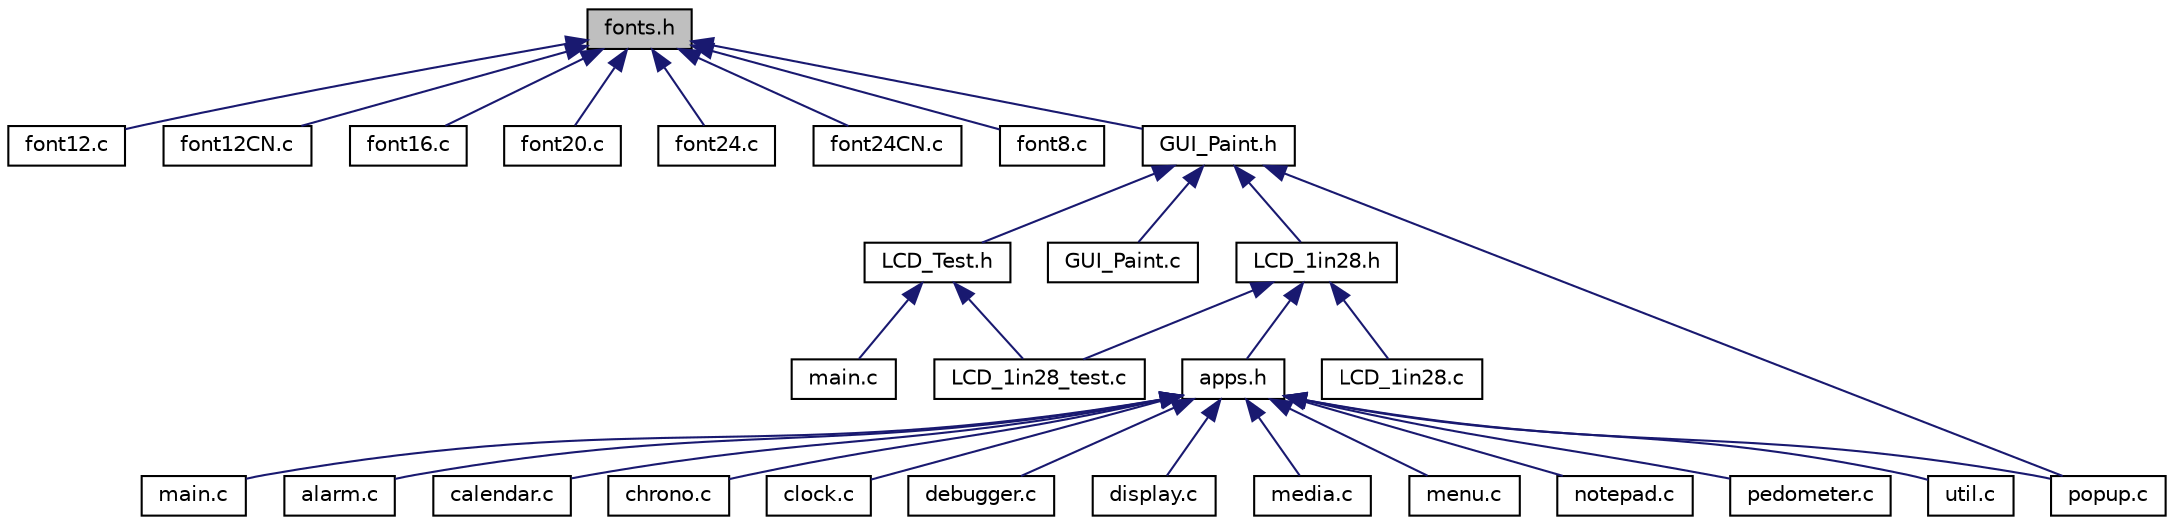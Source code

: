 digraph "fonts.h"
{
 // LATEX_PDF_SIZE
  bgcolor="transparent";
  edge [fontname="Helvetica",fontsize="10",labelfontname="Helvetica",labelfontsize="10"];
  node [fontname="Helvetica",fontsize="10",shape=record];
  Node1 [label="fonts.h",height=0.2,width=0.4,color="black", fillcolor="grey75", style="filled", fontcolor="black",tooltip="Header for fonts.c file."];
  Node1 -> Node2 [dir="back",color="midnightblue",fontsize="10",style="solid",fontname="Helvetica"];
  Node2 [label="font12.c",height=0.2,width=0.4,color="black",URL="$font12_8c.html",tooltip=" "];
  Node1 -> Node3 [dir="back",color="midnightblue",fontsize="10",style="solid",fontname="Helvetica"];
  Node3 [label="font12CN.c",height=0.2,width=0.4,color="black",URL="$font12CN_8c.html",tooltip=" "];
  Node1 -> Node4 [dir="back",color="midnightblue",fontsize="10",style="solid",fontname="Helvetica"];
  Node4 [label="font16.c",height=0.2,width=0.4,color="black",URL="$font16_8c.html",tooltip="This file provides text font16 for STM32xx-EVAL's LCD driver."];
  Node1 -> Node5 [dir="back",color="midnightblue",fontsize="10",style="solid",fontname="Helvetica"];
  Node5 [label="font20.c",height=0.2,width=0.4,color="black",URL="$font20_8c.html",tooltip="This file provides text font20 for STM32xx-EVAL's LCD driver."];
  Node1 -> Node6 [dir="back",color="midnightblue",fontsize="10",style="solid",fontname="Helvetica"];
  Node6 [label="font24.c",height=0.2,width=0.4,color="black",URL="$font24_8c.html",tooltip="This file provides text font24 for STM32xx-EVAL's LCD driver."];
  Node1 -> Node7 [dir="back",color="midnightblue",fontsize="10",style="solid",fontname="Helvetica"];
  Node7 [label="font24CN.c",height=0.2,width=0.4,color="black",URL="$font24CN_8c.html",tooltip=" "];
  Node1 -> Node8 [dir="back",color="midnightblue",fontsize="10",style="solid",fontname="Helvetica"];
  Node8 [label="font8.c",height=0.2,width=0.4,color="black",URL="$font8_8c.html",tooltip=" "];
  Node1 -> Node9 [dir="back",color="midnightblue",fontsize="10",style="solid",fontname="Helvetica"];
  Node9 [label="GUI_Paint.h",height=0.2,width=0.4,color="black",URL="$GUI__Paint_8h.html",tooltip=" "];
  Node9 -> Node10 [dir="back",color="midnightblue",fontsize="10",style="solid",fontname="Helvetica"];
  Node10 [label="LCD_Test.h",height=0.2,width=0.4,color="black",URL="$LCD__Test_8h.html",tooltip=" "];
  Node10 -> Node11 [dir="back",color="midnightblue",fontsize="10",style="solid",fontname="Helvetica"];
  Node11 [label="LCD_1in28_test.c",height=0.2,width=0.4,color="black",URL="$LCD__1in28__test_8c.html",tooltip=" "];
  Node10 -> Node12 [dir="back",color="midnightblue",fontsize="10",style="solid",fontname="Helvetica"];
  Node12 [label="main.c",height=0.2,width=0.4,color="black",URL="$waveshare_2main_8c.html",tooltip=" "];
  Node9 -> Node13 [dir="back",color="midnightblue",fontsize="10",style="solid",fontname="Helvetica"];
  Node13 [label="GUI_Paint.c",height=0.2,width=0.4,color="black",URL="$GUI__Paint_8c.html",tooltip=" "];
  Node9 -> Node14 [dir="back",color="midnightblue",fontsize="10",style="solid",fontname="Helvetica"];
  Node14 [label="LCD_1in28.h",height=0.2,width=0.4,color="black",URL="$LCD__1in28_8h.html",tooltip=" "];
  Node14 -> Node15 [dir="back",color="midnightblue",fontsize="10",style="solid",fontname="Helvetica"];
  Node15 [label="apps.h",height=0.2,width=0.4,color="black",URL="$apps_8h.html",tooltip=" "];
  Node15 -> Node16 [dir="back",color="midnightblue",fontsize="10",style="solid",fontname="Helvetica"];
  Node16 [label="main.c",height=0.2,width=0.4,color="black",URL="$main_8c.html",tooltip=" "];
  Node15 -> Node17 [dir="back",color="midnightblue",fontsize="10",style="solid",fontname="Helvetica"];
  Node17 [label="alarm.c",height=0.2,width=0.4,color="black",URL="$wp__apps_2src_2alarm_8c.html",tooltip=" "];
  Node15 -> Node18 [dir="back",color="midnightblue",fontsize="10",style="solid",fontname="Helvetica"];
  Node18 [label="calendar.c",height=0.2,width=0.4,color="black",URL="$calendar_8c.html",tooltip=" "];
  Node15 -> Node19 [dir="back",color="midnightblue",fontsize="10",style="solid",fontname="Helvetica"];
  Node19 [label="chrono.c",height=0.2,width=0.4,color="black",URL="$chrono_8c.html",tooltip=" "];
  Node15 -> Node20 [dir="back",color="midnightblue",fontsize="10",style="solid",fontname="Helvetica"];
  Node20 [label="clock.c",height=0.2,width=0.4,color="black",URL="$clock_8c.html",tooltip=" "];
  Node15 -> Node21 [dir="back",color="midnightblue",fontsize="10",style="solid",fontname="Helvetica"];
  Node21 [label="debugger.c",height=0.2,width=0.4,color="black",URL="$debugger_8c.html",tooltip=" "];
  Node15 -> Node22 [dir="back",color="midnightblue",fontsize="10",style="solid",fontname="Helvetica"];
  Node22 [label="display.c",height=0.2,width=0.4,color="black",URL="$display_8c.html",tooltip=" "];
  Node15 -> Node23 [dir="back",color="midnightblue",fontsize="10",style="solid",fontname="Helvetica"];
  Node23 [label="media.c",height=0.2,width=0.4,color="black",URL="$wp__apps_2src_2media_8c.html",tooltip=" "];
  Node15 -> Node24 [dir="back",color="midnightblue",fontsize="10",style="solid",fontname="Helvetica"];
  Node24 [label="menu.c",height=0.2,width=0.4,color="black",URL="$wp__apps_2src_2menu_8c.html",tooltip=" "];
  Node15 -> Node25 [dir="back",color="midnightblue",fontsize="10",style="solid",fontname="Helvetica"];
  Node25 [label="notepad.c",height=0.2,width=0.4,color="black",URL="$wp__apps_2src_2notepad_8c.html",tooltip=" "];
  Node15 -> Node26 [dir="back",color="midnightblue",fontsize="10",style="solid",fontname="Helvetica"];
  Node26 [label="pedometer.c",height=0.2,width=0.4,color="black",URL="$pedometer_8c.html",tooltip=" "];
  Node15 -> Node27 [dir="back",color="midnightblue",fontsize="10",style="solid",fontname="Helvetica"];
  Node27 [label="popup.c",height=0.2,width=0.4,color="black",URL="$popup_8c.html",tooltip=" "];
  Node15 -> Node28 [dir="back",color="midnightblue",fontsize="10",style="solid",fontname="Helvetica"];
  Node28 [label="util.c",height=0.2,width=0.4,color="black",URL="$wp__apps_2src_2util_8c.html",tooltip=" "];
  Node14 -> Node11 [dir="back",color="midnightblue",fontsize="10",style="solid",fontname="Helvetica"];
  Node14 -> Node29 [dir="back",color="midnightblue",fontsize="10",style="solid",fontname="Helvetica"];
  Node29 [label="LCD_1in28.c",height=0.2,width=0.4,color="black",URL="$LCD__1in28_8c.html",tooltip=" "];
  Node9 -> Node27 [dir="back",color="midnightblue",fontsize="10",style="solid",fontname="Helvetica"];
}
